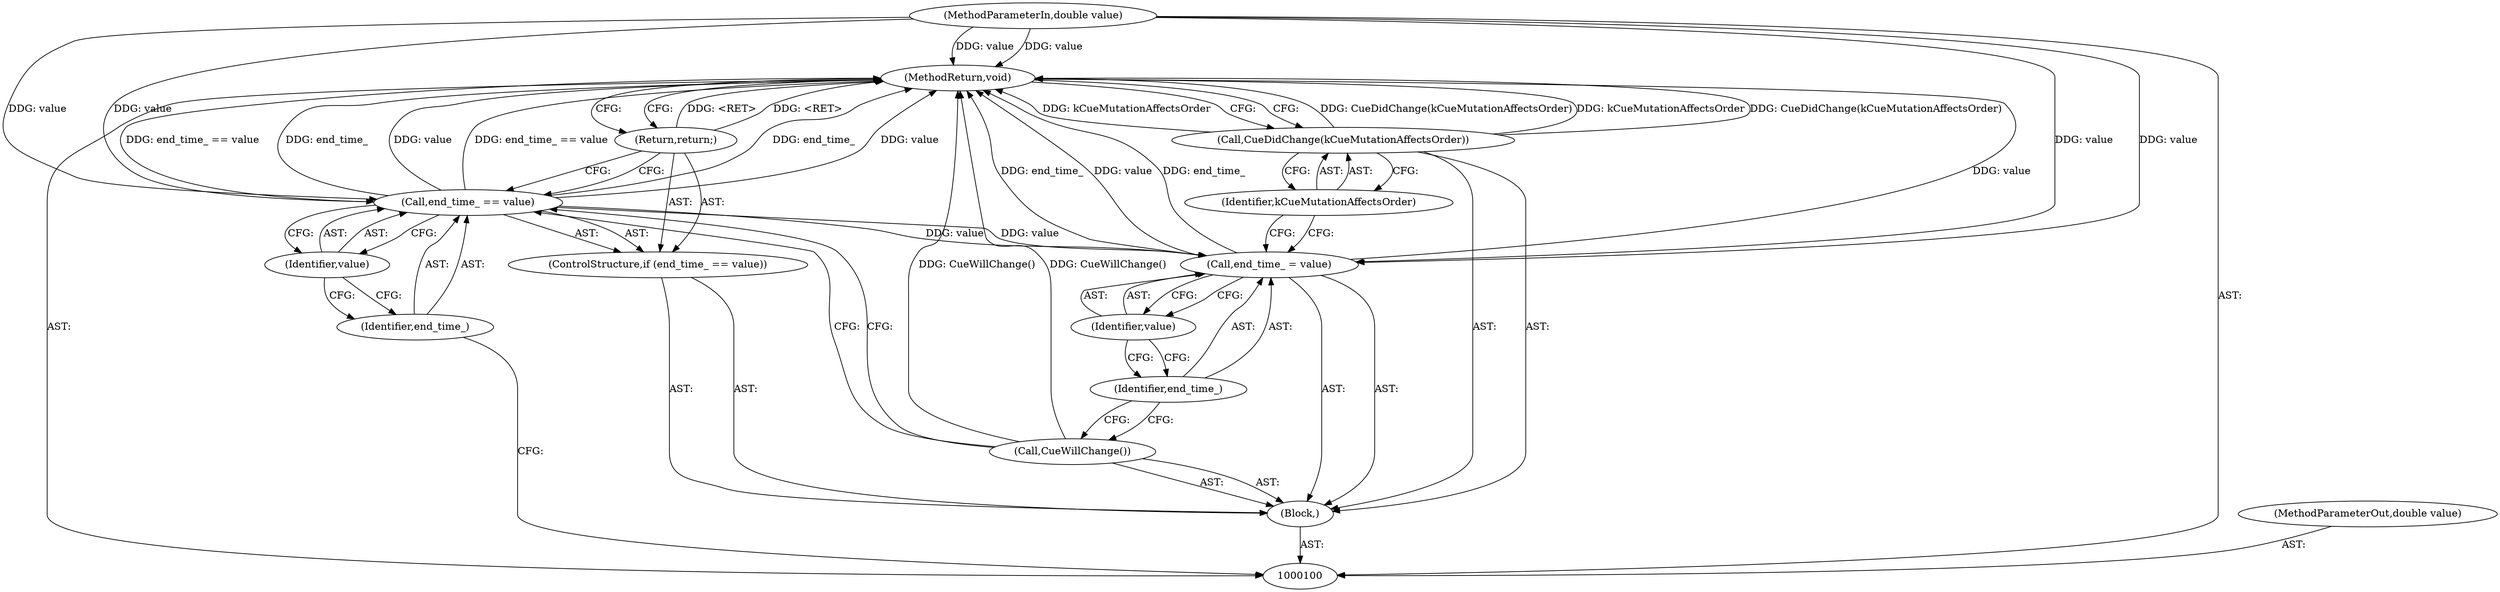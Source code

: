digraph "0_Chrome_53f1c0f95e568d4b6b184904f98cfde2833c603c_1" {
"1000114" [label="(MethodReturn,void)"];
"1000101" [label="(MethodParameterIn,double value)"];
"1000136" [label="(MethodParameterOut,double value)"];
"1000102" [label="(Block,)"];
"1000106" [label="(Identifier,value)"];
"1000103" [label="(ControlStructure,if (end_time_ == value))"];
"1000104" [label="(Call,end_time_ == value)"];
"1000105" [label="(Identifier,end_time_)"];
"1000107" [label="(Return,return;)"];
"1000108" [label="(Call,CueWillChange())"];
"1000111" [label="(Identifier,value)"];
"1000109" [label="(Call,end_time_ = value)"];
"1000110" [label="(Identifier,end_time_)"];
"1000113" [label="(Identifier,kCueMutationAffectsOrder)"];
"1000112" [label="(Call,CueDidChange(kCueMutationAffectsOrder))"];
"1000114" -> "1000100"  [label="AST: "];
"1000114" -> "1000107"  [label="CFG: "];
"1000114" -> "1000112"  [label="CFG: "];
"1000108" -> "1000114"  [label="DDG: CueWillChange()"];
"1000104" -> "1000114"  [label="DDG: end_time_ == value"];
"1000104" -> "1000114"  [label="DDG: end_time_"];
"1000104" -> "1000114"  [label="DDG: value"];
"1000112" -> "1000114"  [label="DDG: CueDidChange(kCueMutationAffectsOrder)"];
"1000112" -> "1000114"  [label="DDG: kCueMutationAffectsOrder"];
"1000109" -> "1000114"  [label="DDG: value"];
"1000109" -> "1000114"  [label="DDG: end_time_"];
"1000101" -> "1000114"  [label="DDG: value"];
"1000107" -> "1000114"  [label="DDG: <RET>"];
"1000101" -> "1000100"  [label="AST: "];
"1000101" -> "1000114"  [label="DDG: value"];
"1000101" -> "1000104"  [label="DDG: value"];
"1000101" -> "1000109"  [label="DDG: value"];
"1000136" -> "1000100"  [label="AST: "];
"1000102" -> "1000100"  [label="AST: "];
"1000103" -> "1000102"  [label="AST: "];
"1000108" -> "1000102"  [label="AST: "];
"1000109" -> "1000102"  [label="AST: "];
"1000112" -> "1000102"  [label="AST: "];
"1000106" -> "1000104"  [label="AST: "];
"1000106" -> "1000105"  [label="CFG: "];
"1000104" -> "1000106"  [label="CFG: "];
"1000103" -> "1000102"  [label="AST: "];
"1000104" -> "1000103"  [label="AST: "];
"1000107" -> "1000103"  [label="AST: "];
"1000104" -> "1000103"  [label="AST: "];
"1000104" -> "1000106"  [label="CFG: "];
"1000105" -> "1000104"  [label="AST: "];
"1000106" -> "1000104"  [label="AST: "];
"1000107" -> "1000104"  [label="CFG: "];
"1000108" -> "1000104"  [label="CFG: "];
"1000104" -> "1000114"  [label="DDG: end_time_ == value"];
"1000104" -> "1000114"  [label="DDG: end_time_"];
"1000104" -> "1000114"  [label="DDG: value"];
"1000101" -> "1000104"  [label="DDG: value"];
"1000104" -> "1000109"  [label="DDG: value"];
"1000105" -> "1000104"  [label="AST: "];
"1000105" -> "1000100"  [label="CFG: "];
"1000106" -> "1000105"  [label="CFG: "];
"1000107" -> "1000103"  [label="AST: "];
"1000107" -> "1000104"  [label="CFG: "];
"1000114" -> "1000107"  [label="CFG: "];
"1000107" -> "1000114"  [label="DDG: <RET>"];
"1000108" -> "1000102"  [label="AST: "];
"1000108" -> "1000104"  [label="CFG: "];
"1000110" -> "1000108"  [label="CFG: "];
"1000108" -> "1000114"  [label="DDG: CueWillChange()"];
"1000111" -> "1000109"  [label="AST: "];
"1000111" -> "1000110"  [label="CFG: "];
"1000109" -> "1000111"  [label="CFG: "];
"1000109" -> "1000102"  [label="AST: "];
"1000109" -> "1000111"  [label="CFG: "];
"1000110" -> "1000109"  [label="AST: "];
"1000111" -> "1000109"  [label="AST: "];
"1000113" -> "1000109"  [label="CFG: "];
"1000109" -> "1000114"  [label="DDG: value"];
"1000109" -> "1000114"  [label="DDG: end_time_"];
"1000104" -> "1000109"  [label="DDG: value"];
"1000101" -> "1000109"  [label="DDG: value"];
"1000110" -> "1000109"  [label="AST: "];
"1000110" -> "1000108"  [label="CFG: "];
"1000111" -> "1000110"  [label="CFG: "];
"1000113" -> "1000112"  [label="AST: "];
"1000113" -> "1000109"  [label="CFG: "];
"1000112" -> "1000113"  [label="CFG: "];
"1000112" -> "1000102"  [label="AST: "];
"1000112" -> "1000113"  [label="CFG: "];
"1000113" -> "1000112"  [label="AST: "];
"1000114" -> "1000112"  [label="CFG: "];
"1000112" -> "1000114"  [label="DDG: CueDidChange(kCueMutationAffectsOrder)"];
"1000112" -> "1000114"  [label="DDG: kCueMutationAffectsOrder"];
}
